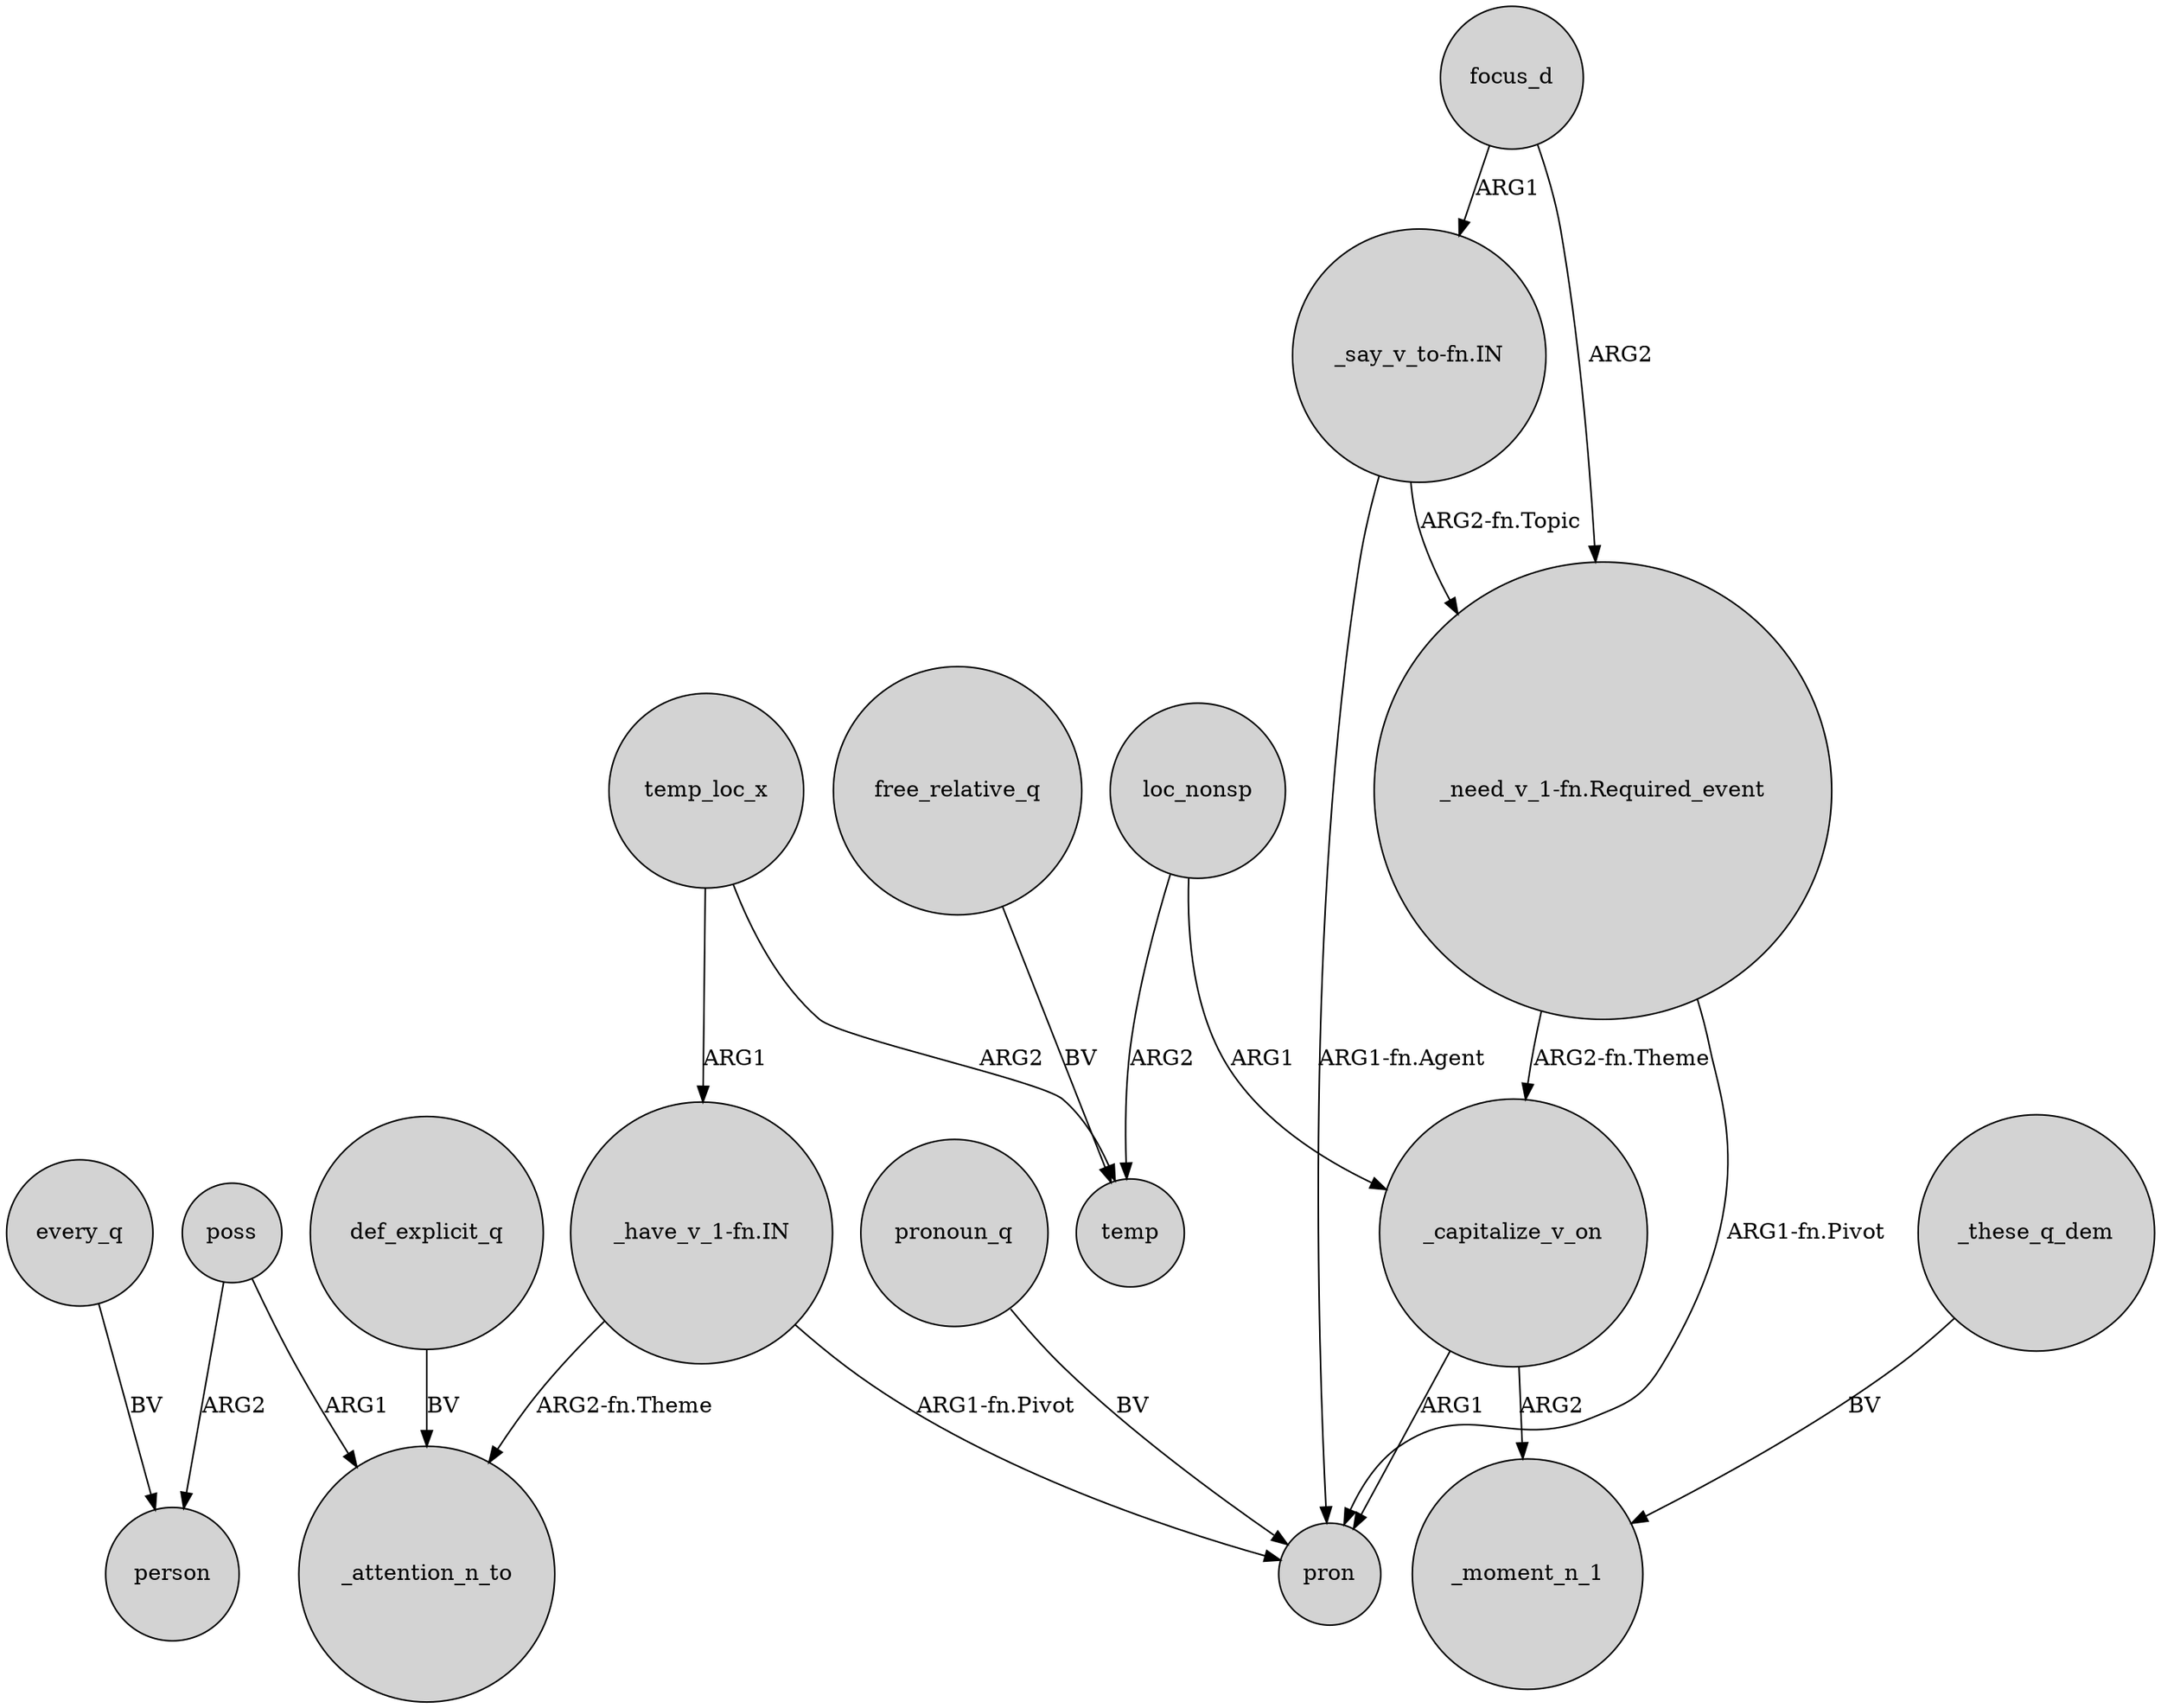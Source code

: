 digraph {
	node [shape=circle style=filled]
	poss -> person [label=ARG2]
	free_relative_q -> temp [label=BV]
	loc_nonsp -> _capitalize_v_on [label=ARG1]
	"_need_v_1-fn.Required_event" -> pron [label="ARG1-fn.Pivot"]
	poss -> _attention_n_to [label=ARG1]
	every_q -> person [label=BV]
	"_need_v_1-fn.Required_event" -> _capitalize_v_on [label="ARG2-fn.Theme"]
	_capitalize_v_on -> _moment_n_1 [label=ARG2]
	"_have_v_1-fn.IN" -> _attention_n_to [label="ARG2-fn.Theme"]
	"_have_v_1-fn.IN" -> pron [label="ARG1-fn.Pivot"]
	_capitalize_v_on -> pron [label=ARG1]
	focus_d -> "_need_v_1-fn.Required_event" [label=ARG2]
	pronoun_q -> pron [label=BV]
	temp_loc_x -> temp [label=ARG2]
	loc_nonsp -> temp [label=ARG2]
	"_say_v_to-fn.IN" -> "_need_v_1-fn.Required_event" [label="ARG2-fn.Topic"]
	temp_loc_x -> "_have_v_1-fn.IN" [label=ARG1]
	"_say_v_to-fn.IN" -> pron [label="ARG1-fn.Agent"]
	_these_q_dem -> _moment_n_1 [label=BV]
	def_explicit_q -> _attention_n_to [label=BV]
	focus_d -> "_say_v_to-fn.IN" [label=ARG1]
}
